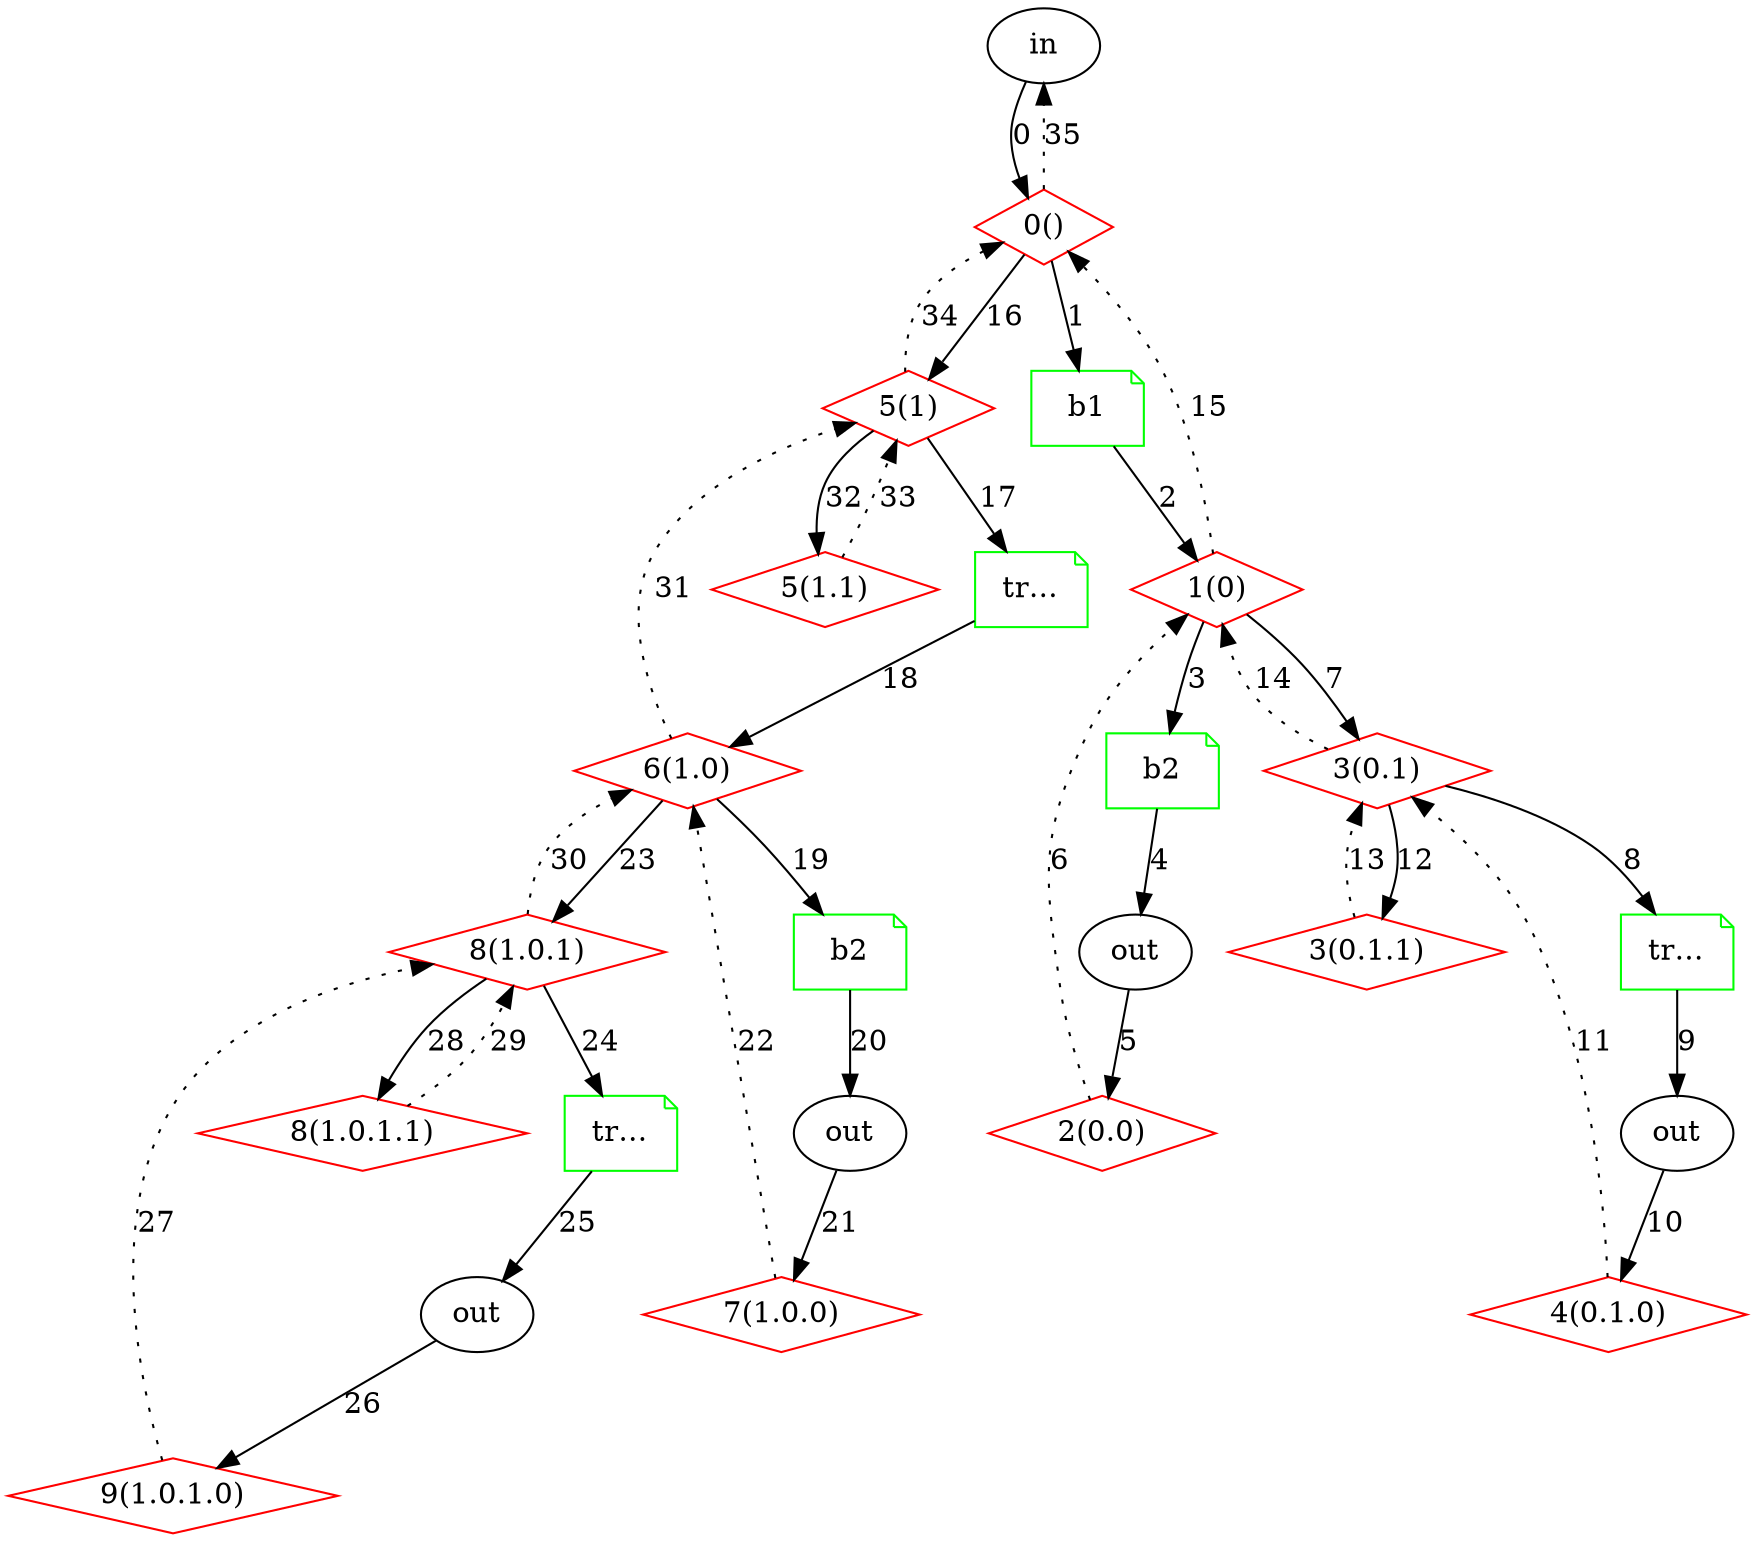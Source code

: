 digraph JEG {
  rankdir=TB;
  1 [label = "in", shape = "ellipse"];
  2 [label = "0()", shape = "diamond", color = "red"];
  3 [label = "b1", shape = "note", color = "green"];
  4 [label = "1(0)", shape = "diamond", color = "red"];
  5 [label = "b2", shape = "note", color = "green"];
  6 [label = "out", shape = "ellipse"];
  7 [label = "2(0.0)", shape = "diamond", color = "red"];
  8 [label = "3(0.1)", shape = "diamond", color = "red"];
  9 [label = "tr…", shape = "note", color = "green"];
  10 [label = "out", shape = "ellipse"];
  11 [label = "4(0.1.0)", shape = "diamond", color = "red"];
  12 [label = "3(0.1.1)", shape = "diamond", color = "red"];
  13 [label = "5(1)", shape = "diamond", color = "red"];
  14 [label = "tr…", shape = "note", color = "green"];
  15 [label = "6(1.0)", shape = "diamond", color = "red"];
  16 [label = "b2", shape = "note", color = "green"];
  17 [label = "out", shape = "ellipse"];
  18 [label = "7(1.0.0)", shape = "diamond", color = "red"];
  19 [label = "8(1.0.1)", shape = "diamond", color = "red"];
  20 [label = "tr…", shape = "note", color = "green"];
  21 [label = "out", shape = "ellipse"];
  22 [label = "9(1.0.1.0)", shape = "diamond", color = "red"];
  23 [label = "8(1.0.1.1)", shape = "diamond", color = "red"];
  24 [label = "5(1.1)", shape = "diamond", color = "red"];
  1 -> 2 [ label = "0", style = "solid" ];
  2 -> 3 [ label = "1", style = "solid" ];
  3 -> 4 [ label = "2", style = "solid" ];
  4 -> 5 [ label = "3", style = "solid" ];
  5 -> 6 [ label = "4", style = "solid" ];
  6 -> 7 [ label = "5", style = "solid" ];
  7 -> 4 [ label = "6", style = "dotted" ];
  4 -> 8 [ label = "7", style = "solid" ];
  8 -> 9 [ label = "8", style = "solid" ];
  9 -> 10 [ label = "9", style = "solid" ];
  10 -> 11 [ label = "10", style = "solid" ];
  11 -> 8 [ label = "11", style = "dotted" ];
  8 -> 12 [ label = "12", style = "solid" ];
  12 -> 8 [ label = "13", style = "dotted" ];
  8 -> 4 [ label = "14", style = "dotted" ];
  4 -> 2 [ label = "15", style = "dotted" ];
  2 -> 13 [ label = "16", style = "solid" ];
  13 -> 14 [ label = "17", style = "solid" ];
  14 -> 15 [ label = "18", style = "solid" ];
  15 -> 16 [ label = "19", style = "solid" ];
  16 -> 17 [ label = "20", style = "solid" ];
  17 -> 18 [ label = "21", style = "solid" ];
  18 -> 15 [ label = "22", style = "dotted" ];
  15 -> 19 [ label = "23", style = "solid" ];
  19 -> 20 [ label = "24", style = "solid" ];
  20 -> 21 [ label = "25", style = "solid" ];
  21 -> 22 [ label = "26", style = "solid" ];
  22 -> 19 [ label = "27", style = "dotted" ];
  19 -> 23 [ label = "28", style = "solid" ];
  23 -> 19 [ label = "29", style = "dotted" ];
  19 -> 15 [ label = "30", style = "dotted" ];
  15 -> 13 [ label = "31", style = "dotted" ];
  13 -> 24 [ label = "32", style = "solid" ];
  24 -> 13 [ label = "33", style = "dotted" ];
  13 -> 2 [ label = "34", style = "dotted" ];
  2 -> 1 [ label = "35", style = "dotted" ];
}
